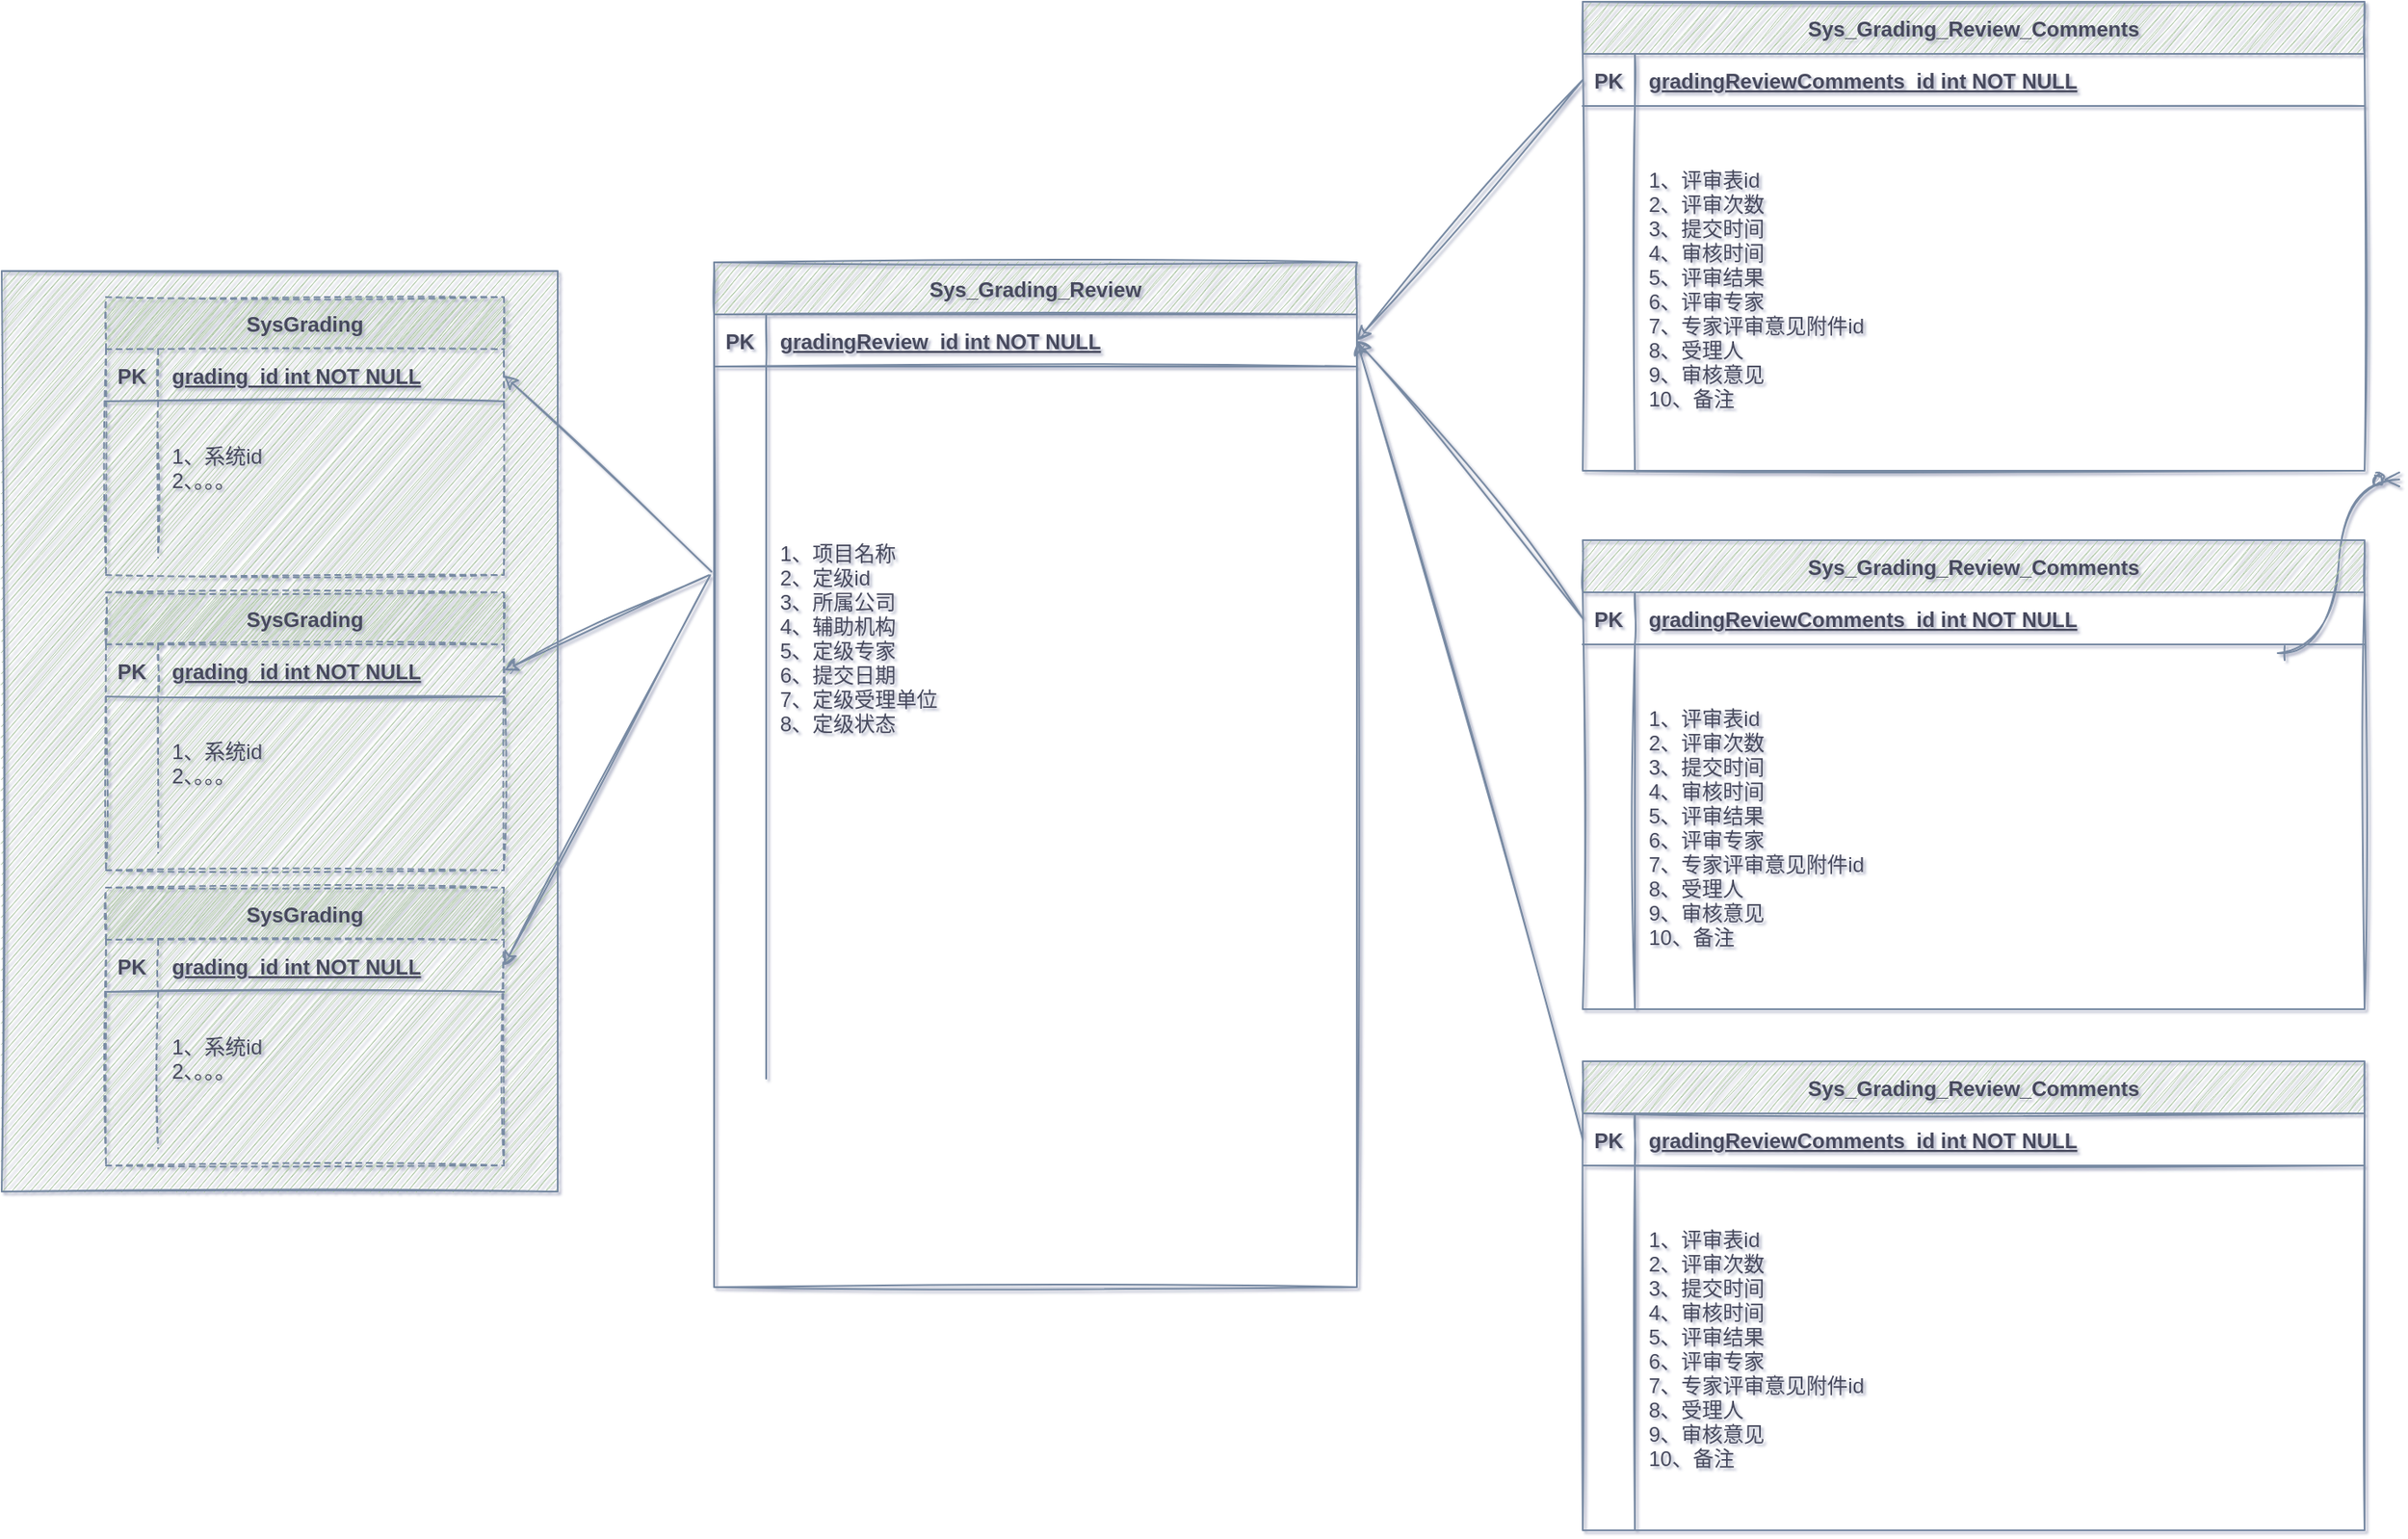 <mxfile version="20.5.3" type="github">
  <diagram id="R2lEEEUBdFMjLlhIrx00" name="Page-1">
    <mxGraphModel dx="2628" dy="2043" grid="1" gridSize="10" guides="1" tooltips="1" connect="1" arrows="1" fold="1" page="1" pageScale="1" pageWidth="850" pageHeight="1100" math="0" shadow="1" extFonts="Permanent Marker^https://fonts.googleapis.com/css?family=Permanent+Marker">
      <root>
        <mxCell id="0" />
        <mxCell id="1" parent="0" />
        <mxCell id="C-vyLk0tnHw3VtMMgP7b-12" value="" style="edgeStyle=entityRelationEdgeStyle;endArrow=ERzeroToMany;startArrow=ERone;endFill=1;startFill=0;sketch=1;curved=1;rounded=0;strokeColor=#788AA3;fontColor=#46495D;" parent="1" edge="1">
          <mxGeometry width="100" height="100" relative="1" as="geometry">
            <mxPoint x="700" y="205" as="sourcePoint" />
            <mxPoint x="770" y="105" as="targetPoint" />
          </mxGeometry>
        </mxCell>
        <mxCell id="GHRY8w92b_aW7LeH_ERA-46" value="" style="rounded=0;whiteSpace=wrap;html=1;sketch=1;fillColor=#B2C9AB;strokeColor=#788AA3;fontColor=#46495D;" vertex="1" parent="1">
          <mxGeometry x="-610" y="-15" width="320" height="530" as="geometry" />
        </mxCell>
        <mxCell id="GHRY8w92b_aW7LeH_ERA-1" value="SysGrading" style="shape=table;startSize=30;container=1;collapsible=1;childLayout=tableLayout;fixedRows=1;rowLines=0;fontStyle=1;align=center;resizeLast=1;rounded=0;sketch=1;fillColor=#B2C9AB;strokeColor=#788AA3;fontColor=#46495D;dashed=1;" vertex="1" parent="1">
          <mxGeometry x="-550" y="170" width="229" height="160" as="geometry" />
        </mxCell>
        <mxCell id="GHRY8w92b_aW7LeH_ERA-2" value="" style="shape=partialRectangle;collapsible=0;dropTarget=0;pointerEvents=0;fillColor=none;points=[[0,0.5],[1,0.5]];portConstraint=eastwest;top=0;left=0;right=0;bottom=1;rounded=0;sketch=1;strokeColor=#788AA3;fontColor=#46495D;" vertex="1" parent="GHRY8w92b_aW7LeH_ERA-1">
          <mxGeometry y="30" width="229" height="30" as="geometry" />
        </mxCell>
        <mxCell id="GHRY8w92b_aW7LeH_ERA-3" value="PK" style="shape=partialRectangle;overflow=hidden;connectable=0;fillColor=none;top=0;left=0;bottom=0;right=0;fontStyle=1;rounded=0;sketch=1;strokeColor=#788AA3;fontColor=#46495D;" vertex="1" parent="GHRY8w92b_aW7LeH_ERA-2">
          <mxGeometry width="30" height="30" as="geometry">
            <mxRectangle width="30" height="30" as="alternateBounds" />
          </mxGeometry>
        </mxCell>
        <mxCell id="GHRY8w92b_aW7LeH_ERA-4" value="grading_id int NOT NULL " style="shape=partialRectangle;overflow=hidden;connectable=0;fillColor=none;top=0;left=0;bottom=0;right=0;align=left;spacingLeft=6;fontStyle=5;rounded=0;sketch=1;strokeColor=#788AA3;fontColor=#46495D;" vertex="1" parent="GHRY8w92b_aW7LeH_ERA-2">
          <mxGeometry x="30" width="199" height="30" as="geometry">
            <mxRectangle width="199" height="30" as="alternateBounds" />
          </mxGeometry>
        </mxCell>
        <mxCell id="GHRY8w92b_aW7LeH_ERA-5" value="" style="shape=partialRectangle;collapsible=0;dropTarget=0;pointerEvents=0;fillColor=none;points=[[0,0.5],[1,0.5]];portConstraint=eastwest;top=0;left=0;right=0;bottom=0;rounded=0;sketch=1;strokeColor=#788AA3;fontColor=#46495D;" vertex="1" parent="GHRY8w92b_aW7LeH_ERA-1">
          <mxGeometry y="60" width="229" height="90" as="geometry" />
        </mxCell>
        <mxCell id="GHRY8w92b_aW7LeH_ERA-6" value="" style="shape=partialRectangle;overflow=hidden;connectable=0;fillColor=none;top=0;left=0;bottom=0;right=0;rounded=0;sketch=1;strokeColor=#788AA3;fontColor=#46495D;" vertex="1" parent="GHRY8w92b_aW7LeH_ERA-5">
          <mxGeometry width="30" height="90" as="geometry">
            <mxRectangle width="30" height="90" as="alternateBounds" />
          </mxGeometry>
        </mxCell>
        <mxCell id="GHRY8w92b_aW7LeH_ERA-7" value="1、系统id&#xa;2、。。。&#xa;" style="shape=partialRectangle;overflow=hidden;connectable=0;fillColor=none;top=0;left=0;bottom=0;right=0;align=left;spacingLeft=6;rounded=0;sketch=1;strokeColor=#788AA3;fontColor=#46495D;" vertex="1" parent="GHRY8w92b_aW7LeH_ERA-5">
          <mxGeometry x="30" width="199" height="90" as="geometry">
            <mxRectangle width="199" height="90" as="alternateBounds" />
          </mxGeometry>
        </mxCell>
        <mxCell id="GHRY8w92b_aW7LeH_ERA-47" value="" style="edgeStyle=none;rounded=0;sketch=1;hachureGap=4;jiggle=2;orthogonalLoop=1;jettySize=auto;html=1;strokeColor=#788AA3;fontFamily=Architects Daughter;fontSource=https%3A%2F%2Ffonts.googleapis.com%2Fcss%3Ffamily%3DArchitects%2BDaughter;fontSize=16;fontColor=#46495D;fillColor=#B2C9AB;entryX=1;entryY=0.5;entryDx=0;entryDy=0;exitX=-0.004;exitY=0.288;exitDx=0;exitDy=0;exitPerimeter=0;" edge="1" parent="1" source="GHRY8w92b_aW7LeH_ERA-21" target="GHRY8w92b_aW7LeH_ERA-32">
          <mxGeometry relative="1" as="geometry">
            <mxPoint x="-230" y="130" as="sourcePoint" />
          </mxGeometry>
        </mxCell>
        <mxCell id="GHRY8w92b_aW7LeH_ERA-17" value="Sys_Grading_Review" style="shape=table;startSize=30;container=1;collapsible=1;childLayout=tableLayout;fixedRows=1;rowLines=0;fontStyle=1;align=center;resizeLast=1;rounded=0;sketch=1;fillColor=#B2C9AB;strokeColor=#788AA3;fontColor=#46495D;" vertex="1" parent="1">
          <mxGeometry x="-200" y="-20" width="370" height="590" as="geometry" />
        </mxCell>
        <mxCell id="GHRY8w92b_aW7LeH_ERA-18" value="" style="shape=partialRectangle;collapsible=0;dropTarget=0;pointerEvents=0;fillColor=none;points=[[0,0.5],[1,0.5]];portConstraint=eastwest;top=0;left=0;right=0;bottom=1;rounded=0;sketch=1;strokeColor=#788AA3;fontColor=#46495D;" vertex="1" parent="GHRY8w92b_aW7LeH_ERA-17">
          <mxGeometry y="30" width="370" height="30" as="geometry" />
        </mxCell>
        <mxCell id="GHRY8w92b_aW7LeH_ERA-19" value="PK" style="shape=partialRectangle;overflow=hidden;connectable=0;fillColor=none;top=0;left=0;bottom=0;right=0;fontStyle=1;rounded=0;sketch=1;strokeColor=#788AA3;fontColor=#46495D;" vertex="1" parent="GHRY8w92b_aW7LeH_ERA-18">
          <mxGeometry width="30" height="30" as="geometry">
            <mxRectangle width="30" height="30" as="alternateBounds" />
          </mxGeometry>
        </mxCell>
        <mxCell id="GHRY8w92b_aW7LeH_ERA-20" value="gradingReview_id int NOT NULL " style="shape=partialRectangle;overflow=hidden;connectable=0;fillColor=none;top=0;left=0;bottom=0;right=0;align=left;spacingLeft=6;fontStyle=5;rounded=0;sketch=1;strokeColor=#788AA3;fontColor=#46495D;" vertex="1" parent="GHRY8w92b_aW7LeH_ERA-18">
          <mxGeometry x="30" width="340" height="30" as="geometry">
            <mxRectangle width="340" height="30" as="alternateBounds" />
          </mxGeometry>
        </mxCell>
        <mxCell id="GHRY8w92b_aW7LeH_ERA-21" value="" style="shape=partialRectangle;collapsible=0;dropTarget=0;pointerEvents=0;fillColor=none;points=[[0,0.5],[1,0.5]];portConstraint=eastwest;top=0;left=0;right=0;bottom=0;rounded=0;sketch=1;strokeColor=#788AA3;fontColor=#46495D;" vertex="1" parent="GHRY8w92b_aW7LeH_ERA-17">
          <mxGeometry y="60" width="370" height="410" as="geometry" />
        </mxCell>
        <mxCell id="GHRY8w92b_aW7LeH_ERA-22" value="" style="shape=partialRectangle;overflow=hidden;connectable=0;fillColor=none;top=0;left=0;bottom=0;right=0;rounded=0;sketch=1;strokeColor=#788AA3;fontColor=#46495D;" vertex="1" parent="GHRY8w92b_aW7LeH_ERA-21">
          <mxGeometry width="30" height="410" as="geometry">
            <mxRectangle width="30" height="410" as="alternateBounds" />
          </mxGeometry>
        </mxCell>
        <mxCell id="GHRY8w92b_aW7LeH_ERA-23" value="1、项目名称&#xa;2、定级id&#xa;3、所属公司&#xa;4、辅助机构&#xa;5、定级专家&#xa;6、提交日期&#xa;7、定级受理单位&#xa;8、定级状态&#xa;&#xa;&#xa;&#xa;&#xa;&#xa;&#xa;" style="shape=partialRectangle;overflow=hidden;connectable=0;fillColor=none;top=0;left=0;bottom=0;right=0;align=left;spacingLeft=6;rounded=0;sketch=1;strokeColor=#788AA3;fontColor=#46495D;" vertex="1" parent="GHRY8w92b_aW7LeH_ERA-21">
          <mxGeometry x="30" width="340" height="410" as="geometry">
            <mxRectangle width="340" height="410" as="alternateBounds" />
          </mxGeometry>
        </mxCell>
        <mxCell id="GHRY8w92b_aW7LeH_ERA-24" value="Sys_Grading_Review_Comments" style="shape=table;startSize=30;container=1;collapsible=1;childLayout=tableLayout;fixedRows=1;rowLines=0;fontStyle=1;align=center;resizeLast=1;rounded=0;sketch=1;fillColor=#B2C9AB;strokeColor=#788AA3;fontColor=#46495D;" vertex="1" parent="1">
          <mxGeometry x="300" y="-170" width="450" height="270" as="geometry" />
        </mxCell>
        <mxCell id="GHRY8w92b_aW7LeH_ERA-25" value="" style="shape=partialRectangle;collapsible=0;dropTarget=0;pointerEvents=0;fillColor=none;points=[[0,0.5],[1,0.5]];portConstraint=eastwest;top=0;left=0;right=0;bottom=1;rounded=0;sketch=1;strokeColor=#788AA3;fontColor=#46495D;" vertex="1" parent="GHRY8w92b_aW7LeH_ERA-24">
          <mxGeometry y="30" width="450" height="30" as="geometry" />
        </mxCell>
        <mxCell id="GHRY8w92b_aW7LeH_ERA-26" value="PK" style="shape=partialRectangle;overflow=hidden;connectable=0;fillColor=none;top=0;left=0;bottom=0;right=0;fontStyle=1;rounded=0;sketch=1;strokeColor=#788AA3;fontColor=#46495D;" vertex="1" parent="GHRY8w92b_aW7LeH_ERA-25">
          <mxGeometry width="30" height="30" as="geometry">
            <mxRectangle width="30" height="30" as="alternateBounds" />
          </mxGeometry>
        </mxCell>
        <mxCell id="GHRY8w92b_aW7LeH_ERA-27" value="gradingReviewComments_id int NOT NULL " style="shape=partialRectangle;overflow=hidden;connectable=0;fillColor=none;top=0;left=0;bottom=0;right=0;align=left;spacingLeft=6;fontStyle=5;rounded=0;sketch=1;strokeColor=#788AA3;fontColor=#46495D;" vertex="1" parent="GHRY8w92b_aW7LeH_ERA-25">
          <mxGeometry x="30" width="420" height="30" as="geometry">
            <mxRectangle width="420" height="30" as="alternateBounds" />
          </mxGeometry>
        </mxCell>
        <mxCell id="GHRY8w92b_aW7LeH_ERA-28" value="" style="shape=partialRectangle;collapsible=0;dropTarget=0;pointerEvents=0;fillColor=none;points=[[0,0.5],[1,0.5]];portConstraint=eastwest;top=0;left=0;right=0;bottom=0;rounded=0;sketch=1;strokeColor=#788AA3;fontColor=#46495D;" vertex="1" parent="GHRY8w92b_aW7LeH_ERA-24">
          <mxGeometry y="60" width="450" height="210" as="geometry" />
        </mxCell>
        <mxCell id="GHRY8w92b_aW7LeH_ERA-29" value="" style="shape=partialRectangle;overflow=hidden;connectable=0;fillColor=none;top=0;left=0;bottom=0;right=0;rounded=0;sketch=1;strokeColor=#788AA3;fontColor=#46495D;" vertex="1" parent="GHRY8w92b_aW7LeH_ERA-28">
          <mxGeometry width="30" height="210" as="geometry">
            <mxRectangle width="30" height="210" as="alternateBounds" />
          </mxGeometry>
        </mxCell>
        <mxCell id="GHRY8w92b_aW7LeH_ERA-30" value="1、评审表id&#xa;2、评审次数&#xa;3、提交时间&#xa;4、审核时间&#xa;5、评审结果&#xa;6、评审专家&#xa;7、专家评审意见附件id&#xa;8、受理人&#xa;9、审核意见&#xa;10、备注" style="shape=partialRectangle;overflow=hidden;connectable=0;fillColor=none;top=0;left=0;bottom=0;right=0;align=left;spacingLeft=6;rounded=0;sketch=1;strokeColor=#788AA3;fontColor=#46495D;" vertex="1" parent="GHRY8w92b_aW7LeH_ERA-28">
          <mxGeometry x="30" width="420" height="210" as="geometry">
            <mxRectangle width="420" height="210" as="alternateBounds" />
          </mxGeometry>
        </mxCell>
        <mxCell id="GHRY8w92b_aW7LeH_ERA-31" value="SysGrading" style="shape=table;startSize=30;container=1;collapsible=1;childLayout=tableLayout;fixedRows=1;rowLines=0;fontStyle=1;align=center;resizeLast=1;rounded=0;sketch=1;fillColor=#B2C9AB;strokeColor=#788AA3;fontColor=#46495D;dashed=1;" vertex="1" parent="1">
          <mxGeometry x="-550" width="229" height="160" as="geometry" />
        </mxCell>
        <mxCell id="GHRY8w92b_aW7LeH_ERA-32" value="" style="shape=partialRectangle;collapsible=0;dropTarget=0;pointerEvents=0;fillColor=none;points=[[0,0.5],[1,0.5]];portConstraint=eastwest;top=0;left=0;right=0;bottom=1;rounded=0;sketch=1;strokeColor=#788AA3;fontColor=#46495D;" vertex="1" parent="GHRY8w92b_aW7LeH_ERA-31">
          <mxGeometry y="30" width="229" height="30" as="geometry" />
        </mxCell>
        <mxCell id="GHRY8w92b_aW7LeH_ERA-33" value="PK" style="shape=partialRectangle;overflow=hidden;connectable=0;fillColor=none;top=0;left=0;bottom=0;right=0;fontStyle=1;rounded=0;sketch=1;strokeColor=#788AA3;fontColor=#46495D;" vertex="1" parent="GHRY8w92b_aW7LeH_ERA-32">
          <mxGeometry width="30" height="30" as="geometry">
            <mxRectangle width="30" height="30" as="alternateBounds" />
          </mxGeometry>
        </mxCell>
        <mxCell id="GHRY8w92b_aW7LeH_ERA-34" value="grading_id int NOT NULL " style="shape=partialRectangle;overflow=hidden;connectable=0;fillColor=none;top=0;left=0;bottom=0;right=0;align=left;spacingLeft=6;fontStyle=5;rounded=0;sketch=1;strokeColor=#788AA3;fontColor=#46495D;" vertex="1" parent="GHRY8w92b_aW7LeH_ERA-32">
          <mxGeometry x="30" width="199" height="30" as="geometry">
            <mxRectangle width="199" height="30" as="alternateBounds" />
          </mxGeometry>
        </mxCell>
        <mxCell id="GHRY8w92b_aW7LeH_ERA-35" value="" style="shape=partialRectangle;collapsible=0;dropTarget=0;pointerEvents=0;fillColor=none;points=[[0,0.5],[1,0.5]];portConstraint=eastwest;top=0;left=0;right=0;bottom=0;rounded=0;sketch=1;strokeColor=#788AA3;fontColor=#46495D;" vertex="1" parent="GHRY8w92b_aW7LeH_ERA-31">
          <mxGeometry y="60" width="229" height="90" as="geometry" />
        </mxCell>
        <mxCell id="GHRY8w92b_aW7LeH_ERA-36" value="" style="shape=partialRectangle;overflow=hidden;connectable=0;fillColor=none;top=0;left=0;bottom=0;right=0;rounded=0;sketch=1;strokeColor=#788AA3;fontColor=#46495D;" vertex="1" parent="GHRY8w92b_aW7LeH_ERA-35">
          <mxGeometry width="30" height="90" as="geometry">
            <mxRectangle width="30" height="90" as="alternateBounds" />
          </mxGeometry>
        </mxCell>
        <mxCell id="GHRY8w92b_aW7LeH_ERA-37" value="1、系统id&#xa;2、。。。&#xa;" style="shape=partialRectangle;overflow=hidden;connectable=0;fillColor=none;top=0;left=0;bottom=0;right=0;align=left;spacingLeft=6;rounded=0;sketch=1;strokeColor=#788AA3;fontColor=#46495D;" vertex="1" parent="GHRY8w92b_aW7LeH_ERA-35">
          <mxGeometry x="30" width="199" height="90" as="geometry">
            <mxRectangle width="199" height="90" as="alternateBounds" />
          </mxGeometry>
        </mxCell>
        <mxCell id="GHRY8w92b_aW7LeH_ERA-38" value="SysGrading" style="shape=table;startSize=30;container=1;collapsible=1;childLayout=tableLayout;fixedRows=1;rowLines=0;fontStyle=1;align=center;resizeLast=1;rounded=0;sketch=1;fillColor=#B2C9AB;strokeColor=#788AA3;fontColor=#46495D;dashed=1;" vertex="1" parent="1">
          <mxGeometry x="-550" y="340" width="229" height="160" as="geometry" />
        </mxCell>
        <mxCell id="GHRY8w92b_aW7LeH_ERA-39" value="" style="shape=partialRectangle;collapsible=0;dropTarget=0;pointerEvents=0;fillColor=none;points=[[0,0.5],[1,0.5]];portConstraint=eastwest;top=0;left=0;right=0;bottom=1;rounded=0;sketch=1;strokeColor=#788AA3;fontColor=#46495D;" vertex="1" parent="GHRY8w92b_aW7LeH_ERA-38">
          <mxGeometry y="30" width="229" height="30" as="geometry" />
        </mxCell>
        <mxCell id="GHRY8w92b_aW7LeH_ERA-40" value="PK" style="shape=partialRectangle;overflow=hidden;connectable=0;fillColor=none;top=0;left=0;bottom=0;right=0;fontStyle=1;rounded=0;sketch=1;strokeColor=#788AA3;fontColor=#46495D;" vertex="1" parent="GHRY8w92b_aW7LeH_ERA-39">
          <mxGeometry width="30" height="30" as="geometry">
            <mxRectangle width="30" height="30" as="alternateBounds" />
          </mxGeometry>
        </mxCell>
        <mxCell id="GHRY8w92b_aW7LeH_ERA-41" value="grading_id int NOT NULL " style="shape=partialRectangle;overflow=hidden;connectable=0;fillColor=none;top=0;left=0;bottom=0;right=0;align=left;spacingLeft=6;fontStyle=5;rounded=0;sketch=1;strokeColor=#788AA3;fontColor=#46495D;" vertex="1" parent="GHRY8w92b_aW7LeH_ERA-39">
          <mxGeometry x="30" width="199" height="30" as="geometry">
            <mxRectangle width="199" height="30" as="alternateBounds" />
          </mxGeometry>
        </mxCell>
        <mxCell id="GHRY8w92b_aW7LeH_ERA-42" value="" style="shape=partialRectangle;collapsible=0;dropTarget=0;pointerEvents=0;fillColor=none;points=[[0,0.5],[1,0.5]];portConstraint=eastwest;top=0;left=0;right=0;bottom=0;rounded=0;sketch=1;strokeColor=#788AA3;fontColor=#46495D;" vertex="1" parent="GHRY8w92b_aW7LeH_ERA-38">
          <mxGeometry y="60" width="229" height="90" as="geometry" />
        </mxCell>
        <mxCell id="GHRY8w92b_aW7LeH_ERA-43" value="" style="shape=partialRectangle;overflow=hidden;connectable=0;fillColor=none;top=0;left=0;bottom=0;right=0;rounded=0;sketch=1;strokeColor=#788AA3;fontColor=#46495D;" vertex="1" parent="GHRY8w92b_aW7LeH_ERA-42">
          <mxGeometry width="30" height="90" as="geometry">
            <mxRectangle width="30" height="90" as="alternateBounds" />
          </mxGeometry>
        </mxCell>
        <mxCell id="GHRY8w92b_aW7LeH_ERA-44" value="1、系统id&#xa;2、。。。&#xa;" style="shape=partialRectangle;overflow=hidden;connectable=0;fillColor=none;top=0;left=0;bottom=0;right=0;align=left;spacingLeft=6;rounded=0;sketch=1;strokeColor=#788AA3;fontColor=#46495D;" vertex="1" parent="GHRY8w92b_aW7LeH_ERA-42">
          <mxGeometry x="30" width="199" height="90" as="geometry">
            <mxRectangle width="199" height="90" as="alternateBounds" />
          </mxGeometry>
        </mxCell>
        <mxCell id="GHRY8w92b_aW7LeH_ERA-48" value="" style="edgeStyle=none;rounded=0;sketch=1;hachureGap=4;jiggle=2;orthogonalLoop=1;jettySize=auto;html=1;strokeColor=#788AA3;fontFamily=Architects Daughter;fontSource=https%3A%2F%2Ffonts.googleapis.com%2Fcss%3Ffamily%3DArchitects%2BDaughter;fontSize=16;fontColor=#46495D;fillColor=#B2C9AB;entryX=1;entryY=0.5;entryDx=0;entryDy=0;exitX=-0.008;exitY=0.293;exitDx=0;exitDy=0;exitPerimeter=0;" edge="1" parent="1" source="GHRY8w92b_aW7LeH_ERA-21" target="GHRY8w92b_aW7LeH_ERA-2">
          <mxGeometry relative="1" as="geometry">
            <mxPoint x="-170" y="350" as="sourcePoint" />
            <mxPoint x="-311.0" y="55" as="targetPoint" />
          </mxGeometry>
        </mxCell>
        <mxCell id="GHRY8w92b_aW7LeH_ERA-49" value="" style="edgeStyle=none;rounded=0;sketch=1;hachureGap=4;jiggle=2;orthogonalLoop=1;jettySize=auto;html=1;strokeColor=#788AA3;fontFamily=Architects Daughter;fontSource=https%3A%2F%2Ffonts.googleapis.com%2Fcss%3Ffamily%3DArchitects%2BDaughter;fontSize=16;fontColor=#46495D;fillColor=#B2C9AB;entryX=1;entryY=0.5;entryDx=0;entryDy=0;exitX=-0.006;exitY=0.293;exitDx=0;exitDy=0;exitPerimeter=0;" edge="1" parent="1" source="GHRY8w92b_aW7LeH_ERA-21" target="GHRY8w92b_aW7LeH_ERA-39">
          <mxGeometry relative="1" as="geometry">
            <mxPoint x="-170" y="350" as="sourcePoint" />
            <mxPoint x="-301.0" y="65" as="targetPoint" />
          </mxGeometry>
        </mxCell>
        <mxCell id="GHRY8w92b_aW7LeH_ERA-60" value="Sys_Grading_Review_Comments" style="shape=table;startSize=30;container=1;collapsible=1;childLayout=tableLayout;fixedRows=1;rowLines=0;fontStyle=1;align=center;resizeLast=1;rounded=0;sketch=1;fillColor=#B2C9AB;strokeColor=#788AA3;fontColor=#46495D;" vertex="1" parent="1">
          <mxGeometry x="300" y="140" width="450" height="270" as="geometry" />
        </mxCell>
        <mxCell id="GHRY8w92b_aW7LeH_ERA-61" value="" style="shape=partialRectangle;collapsible=0;dropTarget=0;pointerEvents=0;fillColor=none;points=[[0,0.5],[1,0.5]];portConstraint=eastwest;top=0;left=0;right=0;bottom=1;rounded=0;sketch=1;strokeColor=#788AA3;fontColor=#46495D;" vertex="1" parent="GHRY8w92b_aW7LeH_ERA-60">
          <mxGeometry y="30" width="450" height="30" as="geometry" />
        </mxCell>
        <mxCell id="GHRY8w92b_aW7LeH_ERA-62" value="PK" style="shape=partialRectangle;overflow=hidden;connectable=0;fillColor=none;top=0;left=0;bottom=0;right=0;fontStyle=1;rounded=0;sketch=1;strokeColor=#788AA3;fontColor=#46495D;" vertex="1" parent="GHRY8w92b_aW7LeH_ERA-61">
          <mxGeometry width="30" height="30" as="geometry">
            <mxRectangle width="30" height="30" as="alternateBounds" />
          </mxGeometry>
        </mxCell>
        <mxCell id="GHRY8w92b_aW7LeH_ERA-63" value="gradingReviewComments_id int NOT NULL " style="shape=partialRectangle;overflow=hidden;connectable=0;fillColor=none;top=0;left=0;bottom=0;right=0;align=left;spacingLeft=6;fontStyle=5;rounded=0;sketch=1;strokeColor=#788AA3;fontColor=#46495D;" vertex="1" parent="GHRY8w92b_aW7LeH_ERA-61">
          <mxGeometry x="30" width="420" height="30" as="geometry">
            <mxRectangle width="420" height="30" as="alternateBounds" />
          </mxGeometry>
        </mxCell>
        <mxCell id="GHRY8w92b_aW7LeH_ERA-64" value="" style="shape=partialRectangle;collapsible=0;dropTarget=0;pointerEvents=0;fillColor=none;points=[[0,0.5],[1,0.5]];portConstraint=eastwest;top=0;left=0;right=0;bottom=0;rounded=0;sketch=1;strokeColor=#788AA3;fontColor=#46495D;" vertex="1" parent="GHRY8w92b_aW7LeH_ERA-60">
          <mxGeometry y="60" width="450" height="210" as="geometry" />
        </mxCell>
        <mxCell id="GHRY8w92b_aW7LeH_ERA-65" value="" style="shape=partialRectangle;overflow=hidden;connectable=0;fillColor=none;top=0;left=0;bottom=0;right=0;rounded=0;sketch=1;strokeColor=#788AA3;fontColor=#46495D;" vertex="1" parent="GHRY8w92b_aW7LeH_ERA-64">
          <mxGeometry width="30" height="210" as="geometry">
            <mxRectangle width="30" height="210" as="alternateBounds" />
          </mxGeometry>
        </mxCell>
        <mxCell id="GHRY8w92b_aW7LeH_ERA-66" value="1、评审表id&#xa;2、评审次数&#xa;3、提交时间&#xa;4、审核时间&#xa;5、评审结果&#xa;6、评审专家&#xa;7、专家评审意见附件id&#xa;8、受理人&#xa;9、审核意见&#xa;10、备注" style="shape=partialRectangle;overflow=hidden;connectable=0;fillColor=none;top=0;left=0;bottom=0;right=0;align=left;spacingLeft=6;rounded=0;sketch=1;strokeColor=#788AA3;fontColor=#46495D;" vertex="1" parent="GHRY8w92b_aW7LeH_ERA-64">
          <mxGeometry x="30" width="420" height="210" as="geometry">
            <mxRectangle width="420" height="210" as="alternateBounds" />
          </mxGeometry>
        </mxCell>
        <mxCell id="GHRY8w92b_aW7LeH_ERA-67" value="Sys_Grading_Review_Comments" style="shape=table;startSize=30;container=1;collapsible=1;childLayout=tableLayout;fixedRows=1;rowLines=0;fontStyle=1;align=center;resizeLast=1;rounded=0;sketch=1;fillColor=#B2C9AB;strokeColor=#788AA3;fontColor=#46495D;" vertex="1" parent="1">
          <mxGeometry x="300" y="440" width="450" height="270" as="geometry" />
        </mxCell>
        <mxCell id="GHRY8w92b_aW7LeH_ERA-68" value="" style="shape=partialRectangle;collapsible=0;dropTarget=0;pointerEvents=0;fillColor=none;points=[[0,0.5],[1,0.5]];portConstraint=eastwest;top=0;left=0;right=0;bottom=1;rounded=0;sketch=1;strokeColor=#788AA3;fontColor=#46495D;" vertex="1" parent="GHRY8w92b_aW7LeH_ERA-67">
          <mxGeometry y="30" width="450" height="30" as="geometry" />
        </mxCell>
        <mxCell id="GHRY8w92b_aW7LeH_ERA-69" value="PK" style="shape=partialRectangle;overflow=hidden;connectable=0;fillColor=none;top=0;left=0;bottom=0;right=0;fontStyle=1;rounded=0;sketch=1;strokeColor=#788AA3;fontColor=#46495D;" vertex="1" parent="GHRY8w92b_aW7LeH_ERA-68">
          <mxGeometry width="30" height="30" as="geometry">
            <mxRectangle width="30" height="30" as="alternateBounds" />
          </mxGeometry>
        </mxCell>
        <mxCell id="GHRY8w92b_aW7LeH_ERA-70" value="gradingReviewComments_id int NOT NULL " style="shape=partialRectangle;overflow=hidden;connectable=0;fillColor=none;top=0;left=0;bottom=0;right=0;align=left;spacingLeft=6;fontStyle=5;rounded=0;sketch=1;strokeColor=#788AA3;fontColor=#46495D;" vertex="1" parent="GHRY8w92b_aW7LeH_ERA-68">
          <mxGeometry x="30" width="420" height="30" as="geometry">
            <mxRectangle width="420" height="30" as="alternateBounds" />
          </mxGeometry>
        </mxCell>
        <mxCell id="GHRY8w92b_aW7LeH_ERA-71" value="" style="shape=partialRectangle;collapsible=0;dropTarget=0;pointerEvents=0;fillColor=none;points=[[0,0.5],[1,0.5]];portConstraint=eastwest;top=0;left=0;right=0;bottom=0;rounded=0;sketch=1;strokeColor=#788AA3;fontColor=#46495D;" vertex="1" parent="GHRY8w92b_aW7LeH_ERA-67">
          <mxGeometry y="60" width="450" height="210" as="geometry" />
        </mxCell>
        <mxCell id="GHRY8w92b_aW7LeH_ERA-72" value="" style="shape=partialRectangle;overflow=hidden;connectable=0;fillColor=none;top=0;left=0;bottom=0;right=0;rounded=0;sketch=1;strokeColor=#788AA3;fontColor=#46495D;" vertex="1" parent="GHRY8w92b_aW7LeH_ERA-71">
          <mxGeometry width="30" height="210" as="geometry">
            <mxRectangle width="30" height="210" as="alternateBounds" />
          </mxGeometry>
        </mxCell>
        <mxCell id="GHRY8w92b_aW7LeH_ERA-73" value="1、评审表id&#xa;2、评审次数&#xa;3、提交时间&#xa;4、审核时间&#xa;5、评审结果&#xa;6、评审专家&#xa;7、专家评审意见附件id&#xa;8、受理人&#xa;9、审核意见&#xa;10、备注" style="shape=partialRectangle;overflow=hidden;connectable=0;fillColor=none;top=0;left=0;bottom=0;right=0;align=left;spacingLeft=6;rounded=0;sketch=1;strokeColor=#788AA3;fontColor=#46495D;" vertex="1" parent="GHRY8w92b_aW7LeH_ERA-71">
          <mxGeometry x="30" width="420" height="210" as="geometry">
            <mxRectangle width="420" height="210" as="alternateBounds" />
          </mxGeometry>
        </mxCell>
        <mxCell id="GHRY8w92b_aW7LeH_ERA-74" style="edgeStyle=none;rounded=0;sketch=1;hachureGap=4;jiggle=2;orthogonalLoop=1;jettySize=auto;html=1;exitX=0;exitY=0.5;exitDx=0;exitDy=0;entryX=1;entryY=0.5;entryDx=0;entryDy=0;strokeColor=#788AA3;fontFamily=Architects Daughter;fontSource=https%3A%2F%2Ffonts.googleapis.com%2Fcss%3Ffamily%3DArchitects%2BDaughter;fontSize=16;fontColor=#46495D;fillColor=#B2C9AB;" edge="1" parent="1" source="GHRY8w92b_aW7LeH_ERA-25" target="GHRY8w92b_aW7LeH_ERA-18">
          <mxGeometry relative="1" as="geometry" />
        </mxCell>
        <mxCell id="GHRY8w92b_aW7LeH_ERA-75" style="edgeStyle=none;rounded=0;sketch=1;hachureGap=4;jiggle=2;orthogonalLoop=1;jettySize=auto;html=1;exitX=0;exitY=0.5;exitDx=0;exitDy=0;entryX=1;entryY=0.5;entryDx=0;entryDy=0;strokeColor=#788AA3;fontFamily=Architects Daughter;fontSource=https%3A%2F%2Ffonts.googleapis.com%2Fcss%3Ffamily%3DArchitects%2BDaughter;fontSize=16;fontColor=#46495D;fillColor=#B2C9AB;" edge="1" parent="1" source="GHRY8w92b_aW7LeH_ERA-61" target="GHRY8w92b_aW7LeH_ERA-18">
          <mxGeometry relative="1" as="geometry" />
        </mxCell>
        <mxCell id="GHRY8w92b_aW7LeH_ERA-92" style="edgeStyle=none;rounded=0;sketch=1;hachureGap=4;jiggle=2;orthogonalLoop=1;jettySize=auto;html=1;exitX=0;exitY=0.5;exitDx=0;exitDy=0;strokeColor=#788AA3;fontFamily=Architects Daughter;fontSource=https%3A%2F%2Ffonts.googleapis.com%2Fcss%3Ffamily%3DArchitects%2BDaughter;fontSize=16;fontColor=#46495D;fillColor=#B2C9AB;entryX=1;entryY=0.5;entryDx=0;entryDy=0;" edge="1" parent="1" source="GHRY8w92b_aW7LeH_ERA-68" target="GHRY8w92b_aW7LeH_ERA-18">
          <mxGeometry relative="1" as="geometry">
            <mxPoint x="150" y="20" as="targetPoint" />
          </mxGeometry>
        </mxCell>
      </root>
    </mxGraphModel>
  </diagram>
</mxfile>
